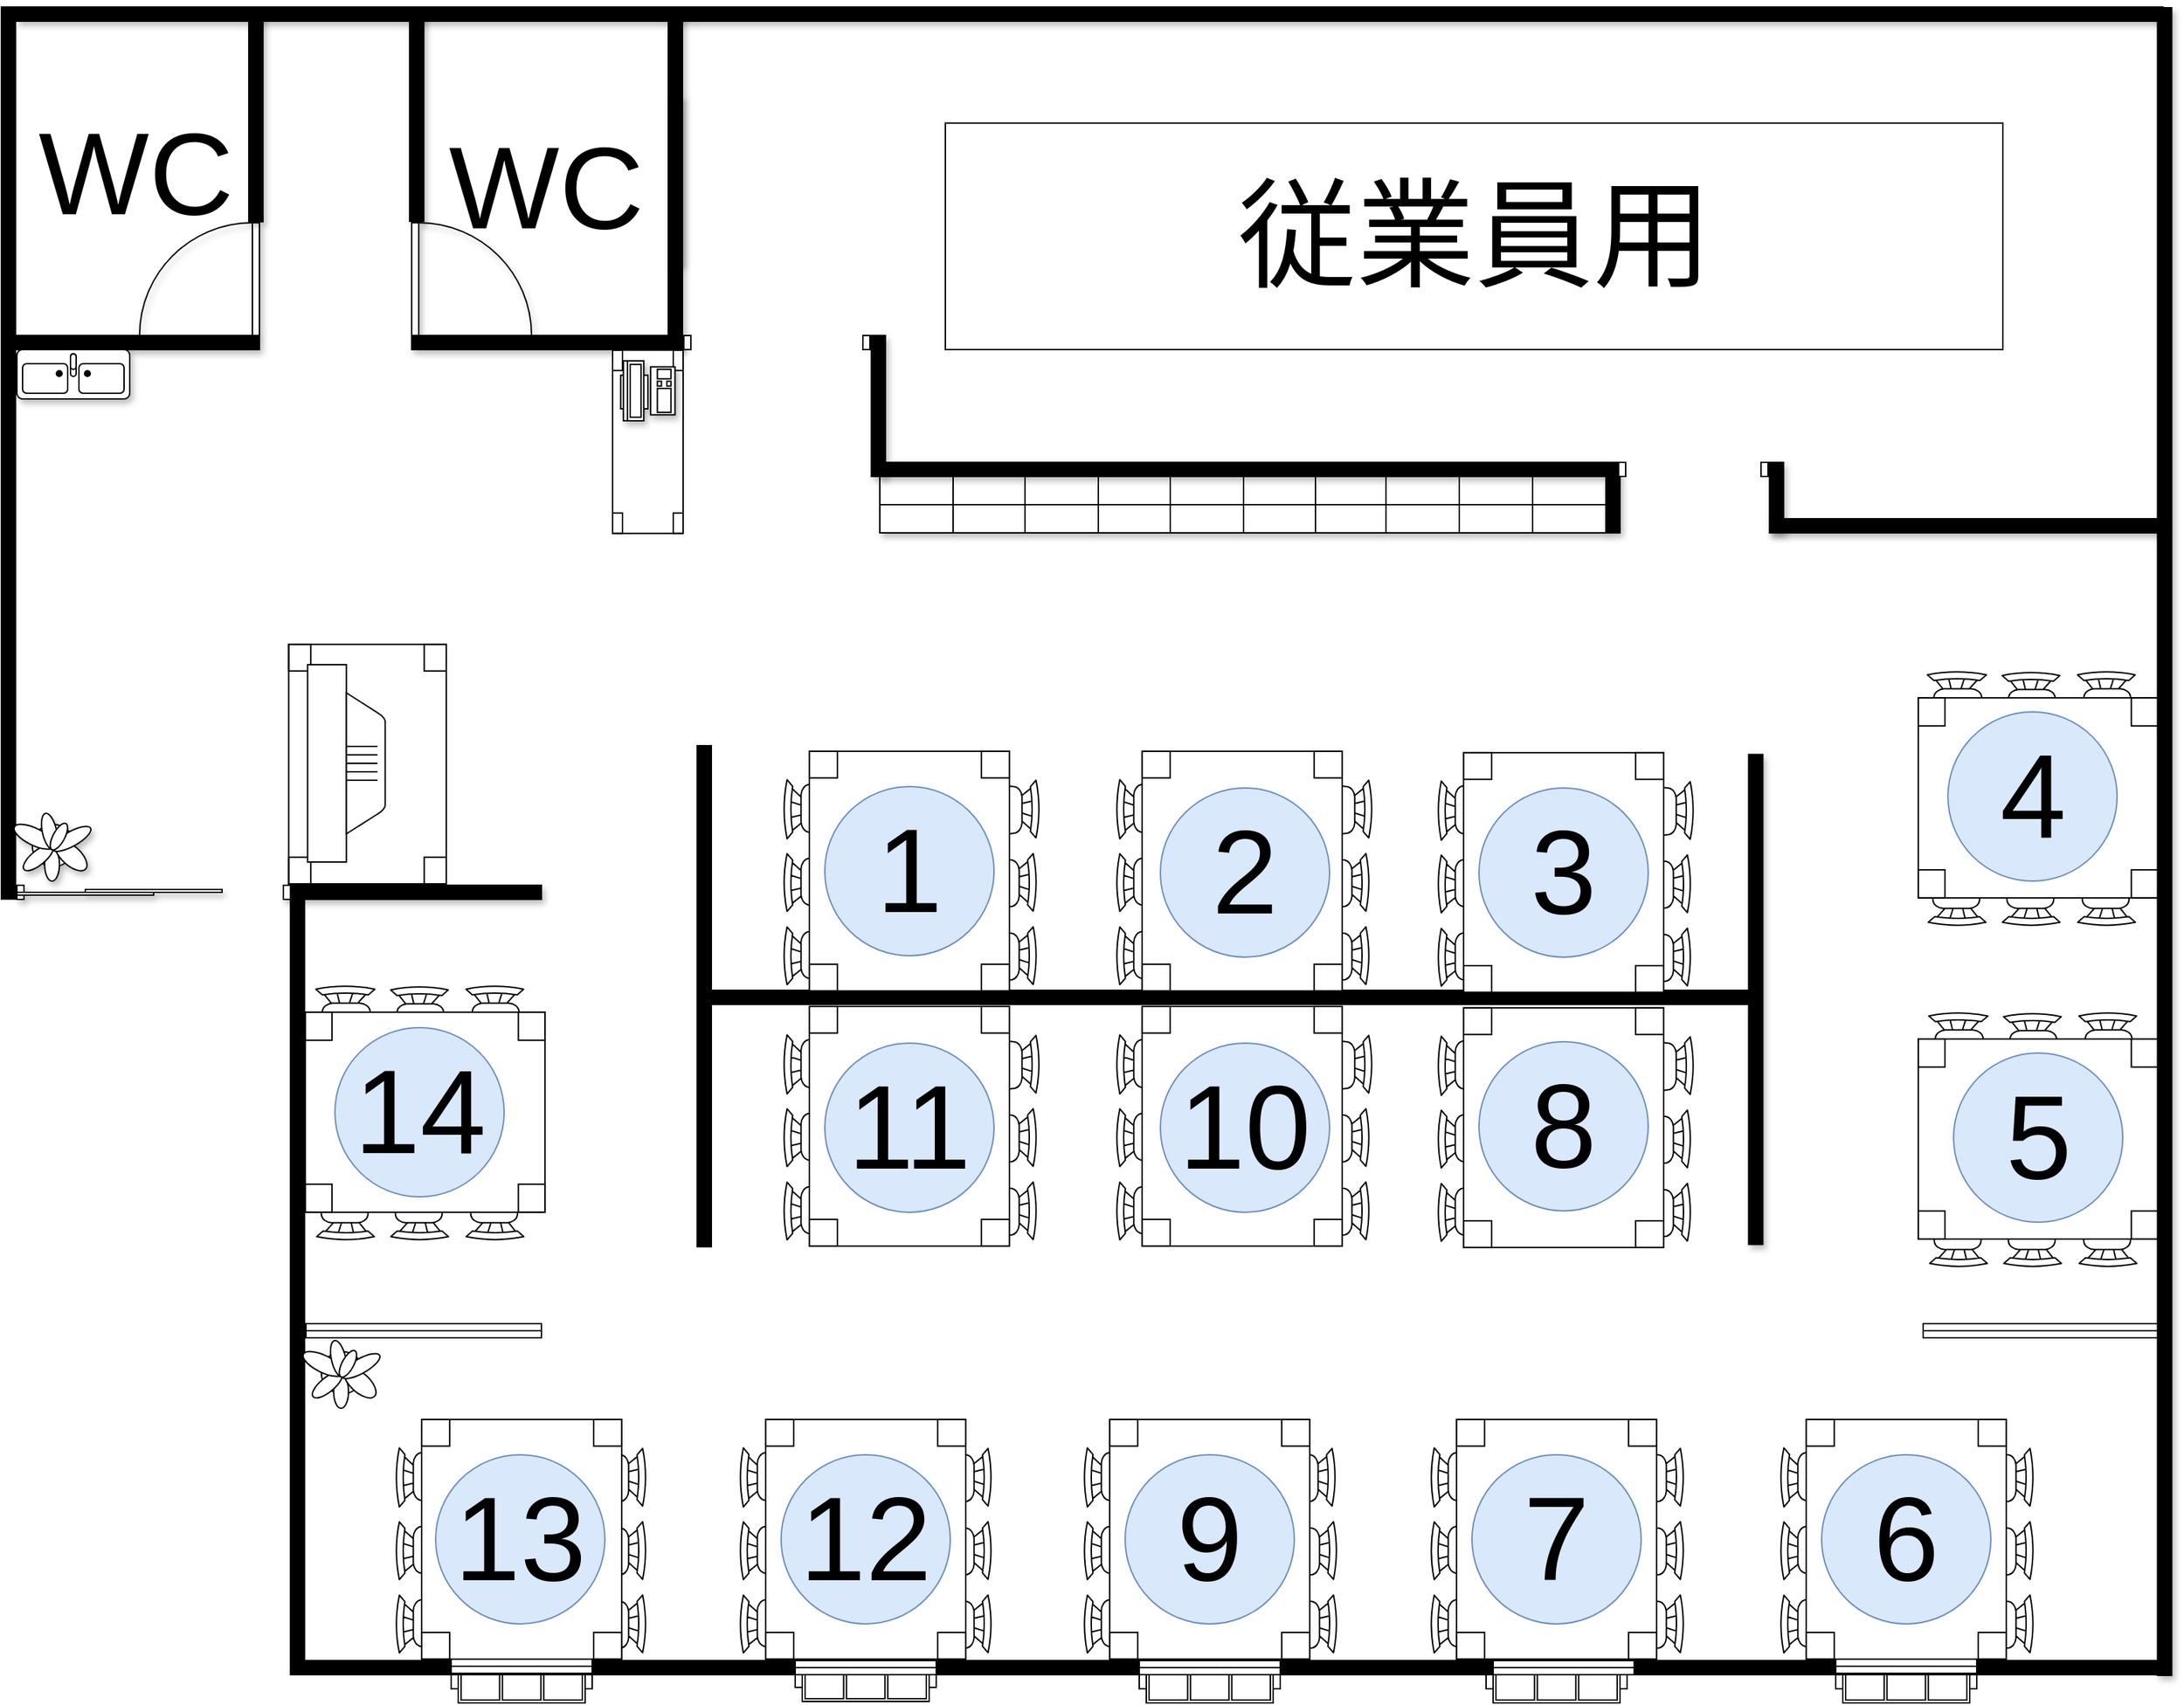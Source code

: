 <mxfile version="20.6.2" type="device"><diagram id="E27ZnKcMWwEtd22_yJ0x" name="ページ1"><mxGraphModel dx="2254" dy="2932" grid="1" gridSize="10" guides="1" tooltips="1" connect="1" arrows="1" fold="1" page="1" pageScale="1" pageWidth="827" pageHeight="1169" math="0" shadow="0"><root><mxCell id="0"/><mxCell id="1" parent="0"/><mxCell id="DGoTuWh4tCM2pPzIhKPc-13" value="" style="verticalLabelPosition=bottom;html=1;verticalAlign=top;align=center;shape=mxgraph.floorplan.wall;fillColor=strokeColor;" vertex="1" parent="1"><mxGeometry x="280" y="630" width="1320" height="10" as="geometry"/></mxCell><mxCell id="DGoTuWh4tCM2pPzIhKPc-10" value="" style="verticalLabelPosition=bottom;html=1;verticalAlign=top;align=center;shape=mxgraph.floorplan.wall;fillColor=strokeColor;direction=south;" vertex="1" parent="1"><mxGeometry x="274" y="90" width="6" height="550" as="geometry"/></mxCell><mxCell id="DGoTuWh4tCM2pPzIhKPc-26" value="" style="verticalLabelPosition=bottom;html=1;verticalAlign=top;align=center;shape=mxgraph.floorplan.chair;rotation=-90;" vertex="1" parent="1"><mxGeometry x="352" y="578" width="41" height="52" as="geometry"/></mxCell><mxCell id="DGoTuWh4tCM2pPzIhKPc-27" value="" style="verticalLabelPosition=bottom;html=1;verticalAlign=top;align=center;shape=mxgraph.floorplan.chair;rotation=-90;" vertex="1" parent="1"><mxGeometry x="352" y="526" width="41" height="52" as="geometry"/></mxCell><mxCell id="DGoTuWh4tCM2pPzIhKPc-28" value="" style="verticalLabelPosition=bottom;html=1;verticalAlign=top;align=center;shape=mxgraph.floorplan.chair;rotation=-90;" vertex="1" parent="1"><mxGeometry x="351.5" y="474" width="42" height="52" as="geometry"/></mxCell><mxCell id="DGoTuWh4tCM2pPzIhKPc-31" value="" style="verticalLabelPosition=bottom;html=1;verticalAlign=top;align=center;shape=mxgraph.floorplan.chair;rotation=90;" vertex="1" parent="1"><mxGeometry x="478" y="474" width="41" height="52" as="geometry"/></mxCell><mxCell id="DGoTuWh4tCM2pPzIhKPc-32" value="" style="verticalLabelPosition=bottom;html=1;verticalAlign=top;align=center;shape=mxgraph.floorplan.chair;rotation=90;" vertex="1" parent="1"><mxGeometry x="478" y="526" width="41" height="52" as="geometry"/></mxCell><mxCell id="DGoTuWh4tCM2pPzIhKPc-33" value="" style="verticalLabelPosition=bottom;html=1;verticalAlign=top;align=center;shape=mxgraph.floorplan.chair;rotation=90;" vertex="1" parent="1"><mxGeometry x="478" y="578" width="41" height="52" as="geometry"/></mxCell><mxCell id="DGoTuWh4tCM2pPzIhKPc-16" value="" style="verticalLabelPosition=bottom;html=1;verticalAlign=top;align=center;shape=mxgraph.floorplan.table;rotation=90;" vertex="1" parent="1"><mxGeometry x="351" y="473" width="170" height="141.88" as="geometry"/></mxCell><mxCell id="DGoTuWh4tCM2pPzIhKPc-34" value="" style="verticalLabelPosition=bottom;html=1;verticalAlign=top;align=center;shape=mxgraph.floorplan.chair;rotation=-90;" vertex="1" parent="1"><mxGeometry x="596" y="578" width="41" height="52" as="geometry"/></mxCell><mxCell id="DGoTuWh4tCM2pPzIhKPc-35" value="" style="verticalLabelPosition=bottom;html=1;verticalAlign=top;align=center;shape=mxgraph.floorplan.chair;rotation=-90;" vertex="1" parent="1"><mxGeometry x="596" y="526" width="41" height="52" as="geometry"/></mxCell><mxCell id="DGoTuWh4tCM2pPzIhKPc-36" value="" style="verticalLabelPosition=bottom;html=1;verticalAlign=top;align=center;shape=mxgraph.floorplan.chair;rotation=-90;" vertex="1" parent="1"><mxGeometry x="595.5" y="474" width="42" height="52" as="geometry"/></mxCell><mxCell id="DGoTuWh4tCM2pPzIhKPc-37" value="" style="verticalLabelPosition=bottom;html=1;verticalAlign=top;align=center;shape=mxgraph.floorplan.chair;rotation=90;" vertex="1" parent="1"><mxGeometry x="723" y="474" width="41" height="52" as="geometry"/></mxCell><mxCell id="DGoTuWh4tCM2pPzIhKPc-38" value="" style="verticalLabelPosition=bottom;html=1;verticalAlign=top;align=center;shape=mxgraph.floorplan.chair;rotation=90;" vertex="1" parent="1"><mxGeometry x="723" y="526" width="41" height="52" as="geometry"/></mxCell><mxCell id="DGoTuWh4tCM2pPzIhKPc-39" value="" style="verticalLabelPosition=bottom;html=1;verticalAlign=top;align=center;shape=mxgraph.floorplan.chair;rotation=90;" vertex="1" parent="1"><mxGeometry x="723" y="578" width="41" height="52" as="geometry"/></mxCell><mxCell id="DGoTuWh4tCM2pPzIhKPc-40" value="" style="verticalLabelPosition=bottom;html=1;verticalAlign=top;align=center;shape=mxgraph.floorplan.table;rotation=90;" vertex="1" parent="1"><mxGeometry x="595" y="473" width="170" height="141.88" as="geometry"/></mxCell><mxCell id="DGoTuWh4tCM2pPzIhKPc-41" value="" style="verticalLabelPosition=bottom;html=1;verticalAlign=top;align=center;shape=mxgraph.floorplan.chair;rotation=-90;" vertex="1" parent="1"><mxGeometry x="840" y="578" width="41" height="52" as="geometry"/></mxCell><mxCell id="DGoTuWh4tCM2pPzIhKPc-42" value="" style="verticalLabelPosition=bottom;html=1;verticalAlign=top;align=center;shape=mxgraph.floorplan.chair;rotation=-90;" vertex="1" parent="1"><mxGeometry x="840" y="526" width="41" height="52" as="geometry"/></mxCell><mxCell id="DGoTuWh4tCM2pPzIhKPc-43" value="" style="verticalLabelPosition=bottom;html=1;verticalAlign=top;align=center;shape=mxgraph.floorplan.chair;rotation=-90;" vertex="1" parent="1"><mxGeometry x="839.5" y="474" width="42" height="52" as="geometry"/></mxCell><mxCell id="DGoTuWh4tCM2pPzIhKPc-44" value="" style="verticalLabelPosition=bottom;html=1;verticalAlign=top;align=center;shape=mxgraph.floorplan.chair;rotation=90;" vertex="1" parent="1"><mxGeometry x="967" y="474" width="41" height="52" as="geometry"/></mxCell><mxCell id="DGoTuWh4tCM2pPzIhKPc-45" value="" style="verticalLabelPosition=bottom;html=1;verticalAlign=top;align=center;shape=mxgraph.floorplan.chair;rotation=90;" vertex="1" parent="1"><mxGeometry x="968" y="526" width="41" height="52" as="geometry"/></mxCell><mxCell id="DGoTuWh4tCM2pPzIhKPc-46" value="" style="verticalLabelPosition=bottom;html=1;verticalAlign=top;align=center;shape=mxgraph.floorplan.chair;rotation=90;" vertex="1" parent="1"><mxGeometry x="968" y="578" width="41" height="52" as="geometry"/></mxCell><mxCell id="DGoTuWh4tCM2pPzIhKPc-47" value="" style="verticalLabelPosition=bottom;html=1;verticalAlign=top;align=center;shape=mxgraph.floorplan.table;rotation=90;" vertex="1" parent="1"><mxGeometry x="839" y="473" width="170" height="141.88" as="geometry"/></mxCell><mxCell id="DGoTuWh4tCM2pPzIhKPc-48" value="" style="verticalLabelPosition=bottom;html=1;verticalAlign=top;align=center;shape=mxgraph.floorplan.chair;rotation=-90;" vertex="1" parent="1"><mxGeometry x="1086" y="578" width="41" height="52" as="geometry"/></mxCell><mxCell id="DGoTuWh4tCM2pPzIhKPc-49" value="" style="verticalLabelPosition=bottom;html=1;verticalAlign=top;align=center;shape=mxgraph.floorplan.chair;rotation=-90;" vertex="1" parent="1"><mxGeometry x="1086" y="526" width="41" height="52" as="geometry"/></mxCell><mxCell id="DGoTuWh4tCM2pPzIhKPc-50" value="" style="verticalLabelPosition=bottom;html=1;verticalAlign=top;align=center;shape=mxgraph.floorplan.chair;rotation=-90;" vertex="1" parent="1"><mxGeometry x="1085.5" y="474" width="42" height="52" as="geometry"/></mxCell><mxCell id="DGoTuWh4tCM2pPzIhKPc-51" value="" style="verticalLabelPosition=bottom;html=1;verticalAlign=top;align=center;shape=mxgraph.floorplan.chair;rotation=90;" vertex="1" parent="1"><mxGeometry x="1214" y="474" width="41" height="52" as="geometry"/></mxCell><mxCell id="DGoTuWh4tCM2pPzIhKPc-52" value="" style="verticalLabelPosition=bottom;html=1;verticalAlign=top;align=center;shape=mxgraph.floorplan.chair;rotation=90;" vertex="1" parent="1"><mxGeometry x="1214" y="526" width="41" height="52" as="geometry"/></mxCell><mxCell id="DGoTuWh4tCM2pPzIhKPc-53" value="" style="verticalLabelPosition=bottom;html=1;verticalAlign=top;align=center;shape=mxgraph.floorplan.chair;rotation=90;" vertex="1" parent="1"><mxGeometry x="1214" y="578" width="41" height="52" as="geometry"/></mxCell><mxCell id="DGoTuWh4tCM2pPzIhKPc-54" value="" style="verticalLabelPosition=bottom;html=1;verticalAlign=top;align=center;shape=mxgraph.floorplan.table;rotation=90;" vertex="1" parent="1"><mxGeometry x="1085" y="473" width="170" height="141.88" as="geometry"/></mxCell><mxCell id="DGoTuWh4tCM2pPzIhKPc-56" value="" style="verticalLabelPosition=bottom;html=1;verticalAlign=top;align=center;shape=mxgraph.floorplan.wall;fillColor=strokeColor;" vertex="1" parent="1"><mxGeometry x="569" y="154.5" width="741" height="10" as="geometry"/></mxCell><mxCell id="DGoTuWh4tCM2pPzIhKPc-57" value="" style="verticalLabelPosition=bottom;html=1;verticalAlign=top;align=center;shape=mxgraph.floorplan.chair;rotation=-90;direction=south;" vertex="1" parent="1"><mxGeometry x="391" y="156.5" width="52" height="41" as="geometry"/></mxCell><mxCell id="DGoTuWh4tCM2pPzIhKPc-58" value="" style="verticalLabelPosition=bottom;html=1;verticalAlign=top;align=center;shape=mxgraph.floorplan.chair;rotation=-90;direction=south;" vertex="1" parent="1"><mxGeometry x="337.56" y="157" width="52" height="41" as="geometry"/></mxCell><mxCell id="DGoTuWh4tCM2pPzIhKPc-59" value="" style="verticalLabelPosition=bottom;html=1;verticalAlign=top;align=center;shape=mxgraph.floorplan.chair;rotation=-90;direction=south;" vertex="1" parent="1"><mxGeometry x="285" y="156" width="52" height="42" as="geometry"/></mxCell><mxCell id="DGoTuWh4tCM2pPzIhKPc-60" value="" style="verticalLabelPosition=bottom;html=1;verticalAlign=top;align=center;shape=mxgraph.floorplan.chair;rotation=90;direction=south;" vertex="1" parent="1"><mxGeometry x="285" y="285.5" width="52" height="41" as="geometry"/></mxCell><mxCell id="DGoTuWh4tCM2pPzIhKPc-61" value="" style="verticalLabelPosition=bottom;html=1;verticalAlign=top;align=center;shape=mxgraph.floorplan.chair;rotation=90;direction=south;" vertex="1" parent="1"><mxGeometry x="391" y="285.5" width="52" height="41" as="geometry"/></mxCell><mxCell id="DGoTuWh4tCM2pPzIhKPc-62" value="" style="verticalLabelPosition=bottom;html=1;verticalAlign=top;align=center;shape=mxgraph.floorplan.chair;rotation=90;direction=south;" vertex="1" parent="1"><mxGeometry x="337.56" y="285.5" width="52" height="41" as="geometry"/></mxCell><mxCell id="DGoTuWh4tCM2pPzIhKPc-63" value="" style="verticalLabelPosition=bottom;html=1;verticalAlign=top;align=center;shape=mxgraph.floorplan.table;rotation=90;direction=south;" vertex="1" parent="1"><mxGeometry x="296.62" y="156" width="141.88" height="170" as="geometry"/></mxCell><mxCell id="DGoTuWh4tCM2pPzIhKPc-67" value="" style="verticalLabelPosition=bottom;html=1;verticalAlign=top;align=center;shape=mxgraph.floorplan.window;" vertex="1" parent="1"><mxGeometry x="283" y="391" width="167" height="10" as="geometry"/></mxCell><mxCell id="DGoTuWh4tCM2pPzIhKPc-75" value="" style="verticalLabelPosition=bottom;html=1;verticalAlign=top;align=center;shape=mxgraph.floorplan.chair;rotation=-90;" vertex="1" parent="1"><mxGeometry x="627" y="285" width="41" height="52" as="geometry"/></mxCell><mxCell id="DGoTuWh4tCM2pPzIhKPc-76" value="" style="verticalLabelPosition=bottom;html=1;verticalAlign=top;align=center;shape=mxgraph.floorplan.chair;rotation=-90;" vertex="1" parent="1"><mxGeometry x="627" y="233" width="41" height="52" as="geometry"/></mxCell><mxCell id="DGoTuWh4tCM2pPzIhKPc-77" value="" style="verticalLabelPosition=bottom;html=1;verticalAlign=top;align=center;shape=mxgraph.floorplan.chair;rotation=-90;" vertex="1" parent="1"><mxGeometry x="626.5" y="181" width="42" height="52" as="geometry"/></mxCell><mxCell id="DGoTuWh4tCM2pPzIhKPc-78" value="" style="verticalLabelPosition=bottom;html=1;verticalAlign=top;align=center;shape=mxgraph.floorplan.chair;rotation=90;" vertex="1" parent="1"><mxGeometry x="757" y="181" width="41" height="52" as="geometry"/></mxCell><mxCell id="DGoTuWh4tCM2pPzIhKPc-79" value="" style="verticalLabelPosition=bottom;html=1;verticalAlign=top;align=center;shape=mxgraph.floorplan.chair;rotation=90;" vertex="1" parent="1"><mxGeometry x="755" y="233" width="41" height="52" as="geometry"/></mxCell><mxCell id="DGoTuWh4tCM2pPzIhKPc-80" value="" style="verticalLabelPosition=bottom;html=1;verticalAlign=top;align=center;shape=mxgraph.floorplan.chair;rotation=90;" vertex="1" parent="1"><mxGeometry x="755" y="285" width="41" height="52" as="geometry"/></mxCell><mxCell id="DGoTuWh4tCM2pPzIhKPc-81" value="" style="verticalLabelPosition=bottom;html=1;verticalAlign=top;align=center;shape=mxgraph.floorplan.table;rotation=90;" vertex="1" parent="1"><mxGeometry x="626" y="180" width="170" height="141.88" as="geometry"/></mxCell><mxCell id="DGoTuWh4tCM2pPzIhKPc-82" value="" style="verticalLabelPosition=bottom;html=1;verticalAlign=top;align=center;shape=mxgraph.floorplan.chair;rotation=-90;" vertex="1" parent="1"><mxGeometry x="863" y="285" width="41" height="52" as="geometry"/></mxCell><mxCell id="DGoTuWh4tCM2pPzIhKPc-83" value="" style="verticalLabelPosition=bottom;html=1;verticalAlign=top;align=center;shape=mxgraph.floorplan.chair;rotation=-90;" vertex="1" parent="1"><mxGeometry x="863" y="233" width="41" height="52" as="geometry"/></mxCell><mxCell id="DGoTuWh4tCM2pPzIhKPc-84" value="" style="verticalLabelPosition=bottom;html=1;verticalAlign=top;align=center;shape=mxgraph.floorplan.chair;rotation=-90;" vertex="1" parent="1"><mxGeometry x="862.5" y="181" width="42" height="52" as="geometry"/></mxCell><mxCell id="DGoTuWh4tCM2pPzIhKPc-85" value="" style="verticalLabelPosition=bottom;html=1;verticalAlign=top;align=center;shape=mxgraph.floorplan.chair;rotation=90;" vertex="1" parent="1"><mxGeometry x="993" y="181" width="41" height="52" as="geometry"/></mxCell><mxCell id="DGoTuWh4tCM2pPzIhKPc-86" value="" style="verticalLabelPosition=bottom;html=1;verticalAlign=top;align=center;shape=mxgraph.floorplan.chair;rotation=90;" vertex="1" parent="1"><mxGeometry x="991" y="233" width="41" height="52" as="geometry"/></mxCell><mxCell id="DGoTuWh4tCM2pPzIhKPc-87" value="" style="verticalLabelPosition=bottom;html=1;verticalAlign=top;align=center;shape=mxgraph.floorplan.chair;rotation=90;" vertex="1" parent="1"><mxGeometry x="991" y="285" width="41" height="52" as="geometry"/></mxCell><mxCell id="DGoTuWh4tCM2pPzIhKPc-88" value="" style="verticalLabelPosition=bottom;html=1;verticalAlign=top;align=center;shape=mxgraph.floorplan.table;rotation=90;" vertex="1" parent="1"><mxGeometry x="862" y="180" width="170" height="141.88" as="geometry"/></mxCell><mxCell id="DGoTuWh4tCM2pPzIhKPc-89" value="" style="verticalLabelPosition=bottom;html=1;verticalAlign=top;align=center;shape=mxgraph.floorplan.wall;fillColor=strokeColor;rotation=90;" vertex="1" parent="1"><mxGeometry x="387.81" y="153.69" width="355.37" height="10" as="geometry"/></mxCell><mxCell id="DGoTuWh4tCM2pPzIhKPc-90" value="" style="verticalLabelPosition=bottom;html=1;verticalAlign=top;align=center;shape=mxgraph.floorplan.windowGarden;dx=0.25;rotation=-180;" vertex="1" parent="1"><mxGeometry x="386" y="640" width="100" height="20" as="geometry"/></mxCell><mxCell id="DGoTuWh4tCM2pPzIhKPc-91" value="" style="verticalLabelPosition=bottom;html=1;verticalAlign=top;align=center;shape=mxgraph.floorplan.windowGarden;dx=0.25;rotation=-180;" vertex="1" parent="1"><mxGeometry x="630" y="639" width="100" height="20" as="geometry"/></mxCell><mxCell id="DGoTuWh4tCM2pPzIhKPc-92" value="" style="verticalLabelPosition=bottom;html=1;verticalAlign=top;align=center;shape=mxgraph.floorplan.windowGarden;dx=0.25;rotation=-180;" vertex="1" parent="1"><mxGeometry x="874" y="640" width="100" height="20" as="geometry"/></mxCell><mxCell id="DGoTuWh4tCM2pPzIhKPc-93" value="" style="verticalLabelPosition=bottom;html=1;verticalAlign=top;align=center;shape=mxgraph.floorplan.windowGarden;dx=0.25;rotation=-180;" vertex="1" parent="1"><mxGeometry x="1120" y="640" width="100" height="20" as="geometry"/></mxCell><mxCell id="DGoTuWh4tCM2pPzIhKPc-94" value="" style="verticalLabelPosition=bottom;html=1;verticalAlign=top;align=center;shape=mxgraph.floorplan.window;" vertex="1" parent="1"><mxGeometry x="386" y="629" width="100" height="10" as="geometry"/></mxCell><mxCell id="DGoTuWh4tCM2pPzIhKPc-95" value="" style="verticalLabelPosition=bottom;html=1;verticalAlign=top;align=center;shape=mxgraph.floorplan.window;" vertex="1" parent="1"><mxGeometry x="630" y="630" width="100" height="10" as="geometry"/></mxCell><mxCell id="DGoTuWh4tCM2pPzIhKPc-96" value="" style="verticalLabelPosition=bottom;html=1;verticalAlign=top;align=center;shape=mxgraph.floorplan.plant;" vertex="1" parent="1"><mxGeometry x="283" y="400" width="47" height="51" as="geometry"/></mxCell><mxCell id="DGoTuWh4tCM2pPzIhKPc-97" value="" style="verticalLabelPosition=bottom;html=1;verticalAlign=top;align=center;shape=mxgraph.floorplan.wall;fillColor=strokeColor;rotation=90;" vertex="1" parent="1"><mxGeometry x="-244.37" y="-231.62" width="632.75" height="10" as="geometry"/></mxCell><mxCell id="DGoTuWh4tCM2pPzIhKPc-8" value="" style="verticalLabelPosition=bottom;html=1;verticalAlign=top;align=center;shape=mxgraph.floorplan.doorSlidingGlass;dx=0.25;shadow=1;" vertex="1" parent="1"><mxGeometry x="78" y="80" width="194" height="10" as="geometry"/></mxCell><mxCell id="DGoTuWh4tCM2pPzIhKPc-98" value="" style="verticalLabelPosition=bottom;html=1;verticalAlign=top;align=center;shape=mxgraph.floorplan.plant;shadow=1;" vertex="1" parent="1"><mxGeometry x="78" y="26" width="47" height="51" as="geometry"/></mxCell><mxCell id="DGoTuWh4tCM2pPzIhKPc-102" value="" style="verticalLabelPosition=bottom;html=1;verticalAlign=top;align=center;shape=mxgraph.floorplan.wall;fillColor=strokeColor;shadow=1;" vertex="1" parent="1"><mxGeometry x="78" y="-310" width="172" height="10" as="geometry"/></mxCell><mxCell id="DGoTuWh4tCM2pPzIhKPc-107" value="" style="verticalLabelPosition=bottom;html=1;verticalAlign=top;align=center;shape=mxgraph.floorplan.wall;fillColor=strokeColor;shadow=1;" vertex="1" parent="1"><mxGeometry x="78" y="-543" width="1522" height="10" as="geometry"/></mxCell><mxCell id="DGoTuWh4tCM2pPzIhKPc-109" value="" style="verticalLabelPosition=bottom;html=1;verticalAlign=top;align=center;shape=mxgraph.floorplan.doorLeft;aspect=fixed;shadow=1;flipV=1;flipH=0;direction=south;" vertex="1" parent="1"><mxGeometry x="165" y="-390" width="85" height="80" as="geometry"/></mxCell><mxCell id="DGoTuWh4tCM2pPzIhKPc-110" value="" style="verticalLabelPosition=bottom;html=1;verticalAlign=top;align=center;shape=mxgraph.floorplan.sink_double2;shadow=1;rotation=0;" vertex="1" parent="1"><mxGeometry x="78" y="-300" width="80" height="35" as="geometry"/></mxCell><mxCell id="DGoTuWh4tCM2pPzIhKPc-111" value="" style="verticalLabelPosition=bottom;html=1;verticalAlign=top;align=center;shape=mxgraph.floorplan.wall;fillColor=strokeColor;shadow=1;rotation=90;" vertex="1" parent="1"><mxGeometry x="172.5" y="-470.69" width="150" height="10" as="geometry"/></mxCell><mxCell id="DGoTuWh4tCM2pPzIhKPc-115" value="" style="verticalLabelPosition=bottom;html=1;verticalAlign=top;align=center;shape=mxgraph.floorplan.wall;fillColor=strokeColor;direction=south;shadow=1;flipV=1;flipH=1;" vertex="1" parent="1"><mxGeometry x="346.56" y="-541.38" width="30" height="150.38" as="geometry"/></mxCell><mxCell id="DGoTuWh4tCM2pPzIhKPc-117" value="" style="verticalLabelPosition=bottom;html=1;verticalAlign=top;align=center;shape=mxgraph.floorplan.doorLeft;aspect=fixed;shadow=1;flipV=1;flipH=1;direction=south;" vertex="1" parent="1"><mxGeometry x="358" y="-390" width="85" height="80" as="geometry"/></mxCell><mxCell id="DGoTuWh4tCM2pPzIhKPc-120" value="" style="verticalLabelPosition=bottom;html=1;verticalAlign=top;align=center;shape=mxgraph.floorplan.wall;fillColor=strokeColor;shadow=1;" vertex="1" parent="1"><mxGeometry x="272" y="80" width="178" height="10" as="geometry"/></mxCell><mxCell id="DGoTuWh4tCM2pPzIhKPc-121" value="" style="verticalLabelPosition=bottom;html=1;verticalAlign=top;align=center;shape=mxgraph.floorplan.wall;fillColor=strokeColor;shadow=1;direction=south;" vertex="1" parent="1"><mxGeometry x="470" y="-480" width="150" height="180" as="geometry"/></mxCell><mxCell id="DGoTuWh4tCM2pPzIhKPc-122" value="" style="verticalLabelPosition=bottom;html=1;verticalAlign=top;align=center;shape=mxgraph.floorplan.chair;rotation=-90;" vertex="1" parent="1"><mxGeometry x="627" y="104" width="41" height="52" as="geometry"/></mxCell><mxCell id="DGoTuWh4tCM2pPzIhKPc-123" value="" style="verticalLabelPosition=bottom;html=1;verticalAlign=top;align=center;shape=mxgraph.floorplan.chair;rotation=-90;" vertex="1" parent="1"><mxGeometry x="627" y="52" width="41" height="52" as="geometry"/></mxCell><mxCell id="DGoTuWh4tCM2pPzIhKPc-124" value="" style="verticalLabelPosition=bottom;html=1;verticalAlign=top;align=center;shape=mxgraph.floorplan.chair;rotation=-90;" vertex="1" parent="1"><mxGeometry x="626.5" width="42" height="52" as="geometry"/></mxCell><mxCell id="DGoTuWh4tCM2pPzIhKPc-125" value="" style="verticalLabelPosition=bottom;html=1;verticalAlign=top;align=center;shape=mxgraph.floorplan.chair;rotation=90;" vertex="1" parent="1"><mxGeometry x="757" width="41" height="52" as="geometry"/></mxCell><mxCell id="DGoTuWh4tCM2pPzIhKPc-126" value="" style="verticalLabelPosition=bottom;html=1;verticalAlign=top;align=center;shape=mxgraph.floorplan.chair;rotation=90;" vertex="1" parent="1"><mxGeometry x="755" y="52" width="41" height="52" as="geometry"/></mxCell><mxCell id="DGoTuWh4tCM2pPzIhKPc-127" value="" style="verticalLabelPosition=bottom;html=1;verticalAlign=top;align=center;shape=mxgraph.floorplan.chair;rotation=90;" vertex="1" parent="1"><mxGeometry x="755" y="104" width="41" height="52" as="geometry"/></mxCell><mxCell id="DGoTuWh4tCM2pPzIhKPc-128" value="" style="verticalLabelPosition=bottom;html=1;verticalAlign=top;align=center;shape=mxgraph.floorplan.table;rotation=90;" vertex="1" parent="1"><mxGeometry x="626" y="-1" width="170" height="141.88" as="geometry"/></mxCell><mxCell id="DGoTuWh4tCM2pPzIhKPc-129" value="" style="verticalLabelPosition=bottom;html=1;verticalAlign=top;align=center;shape=mxgraph.floorplan.chair;rotation=-90;" vertex="1" parent="1"><mxGeometry x="863" y="104" width="41" height="52" as="geometry"/></mxCell><mxCell id="DGoTuWh4tCM2pPzIhKPc-130" value="" style="verticalLabelPosition=bottom;html=1;verticalAlign=top;align=center;shape=mxgraph.floorplan.chair;rotation=-90;" vertex="1" parent="1"><mxGeometry x="863" y="52" width="41" height="52" as="geometry"/></mxCell><mxCell id="DGoTuWh4tCM2pPzIhKPc-131" value="" style="verticalLabelPosition=bottom;html=1;verticalAlign=top;align=center;shape=mxgraph.floorplan.chair;rotation=-90;" vertex="1" parent="1"><mxGeometry x="862.5" width="42" height="52" as="geometry"/></mxCell><mxCell id="DGoTuWh4tCM2pPzIhKPc-132" value="" style="verticalLabelPosition=bottom;html=1;verticalAlign=top;align=center;shape=mxgraph.floorplan.chair;rotation=90;" vertex="1" parent="1"><mxGeometry x="993" width="41" height="52" as="geometry"/></mxCell><mxCell id="DGoTuWh4tCM2pPzIhKPc-133" value="" style="verticalLabelPosition=bottom;html=1;verticalAlign=top;align=center;shape=mxgraph.floorplan.chair;rotation=90;" vertex="1" parent="1"><mxGeometry x="991" y="52" width="41" height="52" as="geometry"/></mxCell><mxCell id="DGoTuWh4tCM2pPzIhKPc-134" value="" style="verticalLabelPosition=bottom;html=1;verticalAlign=top;align=center;shape=mxgraph.floorplan.chair;rotation=90;" vertex="1" parent="1"><mxGeometry x="991" y="104" width="41" height="52" as="geometry"/></mxCell><mxCell id="DGoTuWh4tCM2pPzIhKPc-135" value="" style="verticalLabelPosition=bottom;html=1;verticalAlign=top;align=center;shape=mxgraph.floorplan.table;rotation=90;" vertex="1" parent="1"><mxGeometry x="862" y="-1" width="170" height="141.88" as="geometry"/></mxCell><mxCell id="DGoTuWh4tCM2pPzIhKPc-136" value="" style="verticalLabelPosition=bottom;html=1;verticalAlign=top;align=center;shape=mxgraph.floorplan.wall;fillColor=strokeColor;shadow=1;rotation=90;" vertex="1" parent="1"><mxGeometry x="1137.5" y="156" width="347.5" height="10" as="geometry"/></mxCell><mxCell id="DGoTuWh4tCM2pPzIhKPc-137" value="" style="shape=table;startSize=0;container=1;collapsible=0;childLayout=tableLayout;shadow=1;" vertex="1" parent="1"><mxGeometry x="690" y="-210" width="515" height="40" as="geometry"/></mxCell><mxCell id="DGoTuWh4tCM2pPzIhKPc-138" value="" style="shape=tableRow;horizontal=0;startSize=0;swimlaneHead=0;swimlaneBody=0;top=0;left=0;bottom=0;right=0;collapsible=0;dropTarget=0;fillColor=none;points=[[0,0.5],[1,0.5]];portConstraint=eastwest;shadow=1;" vertex="1" parent="DGoTuWh4tCM2pPzIhKPc-137"><mxGeometry width="515" height="20" as="geometry"/></mxCell><mxCell id="DGoTuWh4tCM2pPzIhKPc-139" value="" style="shape=partialRectangle;html=1;whiteSpace=wrap;connectable=0;overflow=hidden;fillColor=none;top=0;left=0;bottom=0;right=0;pointerEvents=1;shadow=1;" vertex="1" parent="DGoTuWh4tCM2pPzIhKPc-138"><mxGeometry width="52" height="20" as="geometry"><mxRectangle width="52" height="20" as="alternateBounds"/></mxGeometry></mxCell><mxCell id="DGoTuWh4tCM2pPzIhKPc-140" value="" style="shape=partialRectangle;html=1;whiteSpace=wrap;connectable=0;overflow=hidden;fillColor=none;top=0;left=0;bottom=0;right=0;pointerEvents=1;shadow=1;" vertex="1" parent="DGoTuWh4tCM2pPzIhKPc-138"><mxGeometry x="52" width="51" height="20" as="geometry"><mxRectangle width="51" height="20" as="alternateBounds"/></mxGeometry></mxCell><mxCell id="DGoTuWh4tCM2pPzIhKPc-141" value="" style="shape=partialRectangle;html=1;whiteSpace=wrap;connectable=0;overflow=hidden;fillColor=none;top=0;left=0;bottom=0;right=0;pointerEvents=1;shadow=1;" vertex="1" parent="DGoTuWh4tCM2pPzIhKPc-138"><mxGeometry x="103" width="52" height="20" as="geometry"><mxRectangle width="52" height="20" as="alternateBounds"/></mxGeometry></mxCell><mxCell id="DGoTuWh4tCM2pPzIhKPc-142" value="" style="shape=partialRectangle;html=1;whiteSpace=wrap;connectable=0;overflow=hidden;fillColor=none;top=0;left=0;bottom=0;right=0;pointerEvents=1;shadow=1;" vertex="1" parent="DGoTuWh4tCM2pPzIhKPc-138"><mxGeometry x="155" width="51" height="20" as="geometry"><mxRectangle width="51" height="20" as="alternateBounds"/></mxGeometry></mxCell><mxCell id="DGoTuWh4tCM2pPzIhKPc-143" value="" style="shape=partialRectangle;html=1;whiteSpace=wrap;connectable=0;overflow=hidden;fillColor=none;top=0;left=0;bottom=0;right=0;pointerEvents=1;shadow=1;" vertex="1" parent="DGoTuWh4tCM2pPzIhKPc-138"><mxGeometry x="206" width="52" height="20" as="geometry"><mxRectangle width="52" height="20" as="alternateBounds"/></mxGeometry></mxCell><mxCell id="DGoTuWh4tCM2pPzIhKPc-144" value="" style="shape=partialRectangle;html=1;whiteSpace=wrap;connectable=0;overflow=hidden;fillColor=none;top=0;left=0;bottom=0;right=0;pointerEvents=1;shadow=1;" vertex="1" parent="DGoTuWh4tCM2pPzIhKPc-138"><mxGeometry x="258" width="51" height="20" as="geometry"><mxRectangle width="51" height="20" as="alternateBounds"/></mxGeometry></mxCell><mxCell id="DGoTuWh4tCM2pPzIhKPc-145" value="" style="shape=partialRectangle;html=1;whiteSpace=wrap;connectable=0;overflow=hidden;fillColor=none;top=0;left=0;bottom=0;right=0;pointerEvents=1;shadow=1;" vertex="1" parent="DGoTuWh4tCM2pPzIhKPc-138"><mxGeometry x="309" width="50" height="20" as="geometry"><mxRectangle width="50" height="20" as="alternateBounds"/></mxGeometry></mxCell><mxCell id="DGoTuWh4tCM2pPzIhKPc-146" value="" style="shape=partialRectangle;html=1;whiteSpace=wrap;connectable=0;overflow=hidden;fillColor=none;top=0;left=0;bottom=0;right=0;pointerEvents=1;shadow=1;" vertex="1" parent="DGoTuWh4tCM2pPzIhKPc-138"><mxGeometry x="359" width="52" height="20" as="geometry"><mxRectangle width="52" height="20" as="alternateBounds"/></mxGeometry></mxCell><mxCell id="DGoTuWh4tCM2pPzIhKPc-147" value="" style="shape=partialRectangle;html=1;whiteSpace=wrap;connectable=0;overflow=hidden;fillColor=none;top=0;left=0;bottom=0;right=0;pointerEvents=1;shadow=1;" vertex="1" parent="DGoTuWh4tCM2pPzIhKPc-138"><mxGeometry x="411" width="52" height="20" as="geometry"><mxRectangle width="52" height="20" as="alternateBounds"/></mxGeometry></mxCell><mxCell id="DGoTuWh4tCM2pPzIhKPc-148" value="" style="shape=partialRectangle;html=1;whiteSpace=wrap;connectable=0;overflow=hidden;fillColor=none;top=0;left=0;bottom=0;right=0;pointerEvents=1;shadow=1;" vertex="1" parent="DGoTuWh4tCM2pPzIhKPc-138"><mxGeometry x="463" width="52" height="20" as="geometry"><mxRectangle width="52" height="20" as="alternateBounds"/></mxGeometry></mxCell><mxCell id="DGoTuWh4tCM2pPzIhKPc-149" value="" style="shape=tableRow;horizontal=0;startSize=0;swimlaneHead=0;swimlaneBody=0;top=0;left=0;bottom=0;right=0;collapsible=0;dropTarget=0;fillColor=none;points=[[0,0.5],[1,0.5]];portConstraint=eastwest;shadow=1;" vertex="1" parent="DGoTuWh4tCM2pPzIhKPc-137"><mxGeometry y="20" width="515" height="20" as="geometry"/></mxCell><mxCell id="DGoTuWh4tCM2pPzIhKPc-150" value="" style="shape=partialRectangle;html=1;whiteSpace=wrap;connectable=0;overflow=hidden;fillColor=none;top=0;left=0;bottom=0;right=0;pointerEvents=1;shadow=1;" vertex="1" parent="DGoTuWh4tCM2pPzIhKPc-149"><mxGeometry width="52" height="20" as="geometry"><mxRectangle width="52" height="20" as="alternateBounds"/></mxGeometry></mxCell><mxCell id="DGoTuWh4tCM2pPzIhKPc-151" value="" style="shape=partialRectangle;html=1;whiteSpace=wrap;connectable=0;overflow=hidden;fillColor=none;top=0;left=0;bottom=0;right=0;pointerEvents=1;shadow=1;" vertex="1" parent="DGoTuWh4tCM2pPzIhKPc-149"><mxGeometry x="52" width="51" height="20" as="geometry"><mxRectangle width="51" height="20" as="alternateBounds"/></mxGeometry></mxCell><mxCell id="DGoTuWh4tCM2pPzIhKPc-152" value="" style="shape=partialRectangle;html=1;whiteSpace=wrap;connectable=0;overflow=hidden;fillColor=none;top=0;left=0;bottom=0;right=0;pointerEvents=1;shadow=1;" vertex="1" parent="DGoTuWh4tCM2pPzIhKPc-149"><mxGeometry x="103" width="52" height="20" as="geometry"><mxRectangle width="52" height="20" as="alternateBounds"/></mxGeometry></mxCell><mxCell id="DGoTuWh4tCM2pPzIhKPc-153" value="" style="shape=partialRectangle;html=1;whiteSpace=wrap;connectable=0;overflow=hidden;fillColor=none;top=0;left=0;bottom=0;right=0;pointerEvents=1;shadow=1;" vertex="1" parent="DGoTuWh4tCM2pPzIhKPc-149"><mxGeometry x="155" width="51" height="20" as="geometry"><mxRectangle width="51" height="20" as="alternateBounds"/></mxGeometry></mxCell><mxCell id="DGoTuWh4tCM2pPzIhKPc-154" value="" style="shape=partialRectangle;html=1;whiteSpace=wrap;connectable=0;overflow=hidden;fillColor=none;top=0;left=0;bottom=0;right=0;pointerEvents=1;shadow=1;" vertex="1" parent="DGoTuWh4tCM2pPzIhKPc-149"><mxGeometry x="206" width="52" height="20" as="geometry"><mxRectangle width="52" height="20" as="alternateBounds"/></mxGeometry></mxCell><mxCell id="DGoTuWh4tCM2pPzIhKPc-155" value="" style="shape=partialRectangle;html=1;whiteSpace=wrap;connectable=0;overflow=hidden;fillColor=none;top=0;left=0;bottom=0;right=0;pointerEvents=1;shadow=1;" vertex="1" parent="DGoTuWh4tCM2pPzIhKPc-149"><mxGeometry x="258" width="51" height="20" as="geometry"><mxRectangle width="51" height="20" as="alternateBounds"/></mxGeometry></mxCell><mxCell id="DGoTuWh4tCM2pPzIhKPc-156" value="" style="shape=partialRectangle;html=1;whiteSpace=wrap;connectable=0;overflow=hidden;fillColor=none;top=0;left=0;bottom=0;right=0;pointerEvents=1;shadow=1;" vertex="1" parent="DGoTuWh4tCM2pPzIhKPc-149"><mxGeometry x="309" width="50" height="20" as="geometry"><mxRectangle width="50" height="20" as="alternateBounds"/></mxGeometry></mxCell><mxCell id="DGoTuWh4tCM2pPzIhKPc-157" value="" style="shape=partialRectangle;html=1;whiteSpace=wrap;connectable=0;overflow=hidden;fillColor=none;top=0;left=0;bottom=0;right=0;pointerEvents=1;shadow=1;" vertex="1" parent="DGoTuWh4tCM2pPzIhKPc-149"><mxGeometry x="359" width="52" height="20" as="geometry"><mxRectangle width="52" height="20" as="alternateBounds"/></mxGeometry></mxCell><mxCell id="DGoTuWh4tCM2pPzIhKPc-158" value="" style="shape=partialRectangle;html=1;whiteSpace=wrap;connectable=0;overflow=hidden;fillColor=none;top=0;left=0;bottom=0;right=0;pointerEvents=1;shadow=1;" vertex="1" parent="DGoTuWh4tCM2pPzIhKPc-149"><mxGeometry x="411" width="52" height="20" as="geometry"><mxRectangle width="52" height="20" as="alternateBounds"/></mxGeometry></mxCell><mxCell id="DGoTuWh4tCM2pPzIhKPc-159" value="" style="shape=partialRectangle;html=1;whiteSpace=wrap;connectable=0;overflow=hidden;fillColor=none;top=0;left=0;bottom=0;right=0;pointerEvents=1;shadow=1;" vertex="1" parent="DGoTuWh4tCM2pPzIhKPc-149"><mxGeometry x="463" width="52" height="20" as="geometry"><mxRectangle width="52" height="20" as="alternateBounds"/></mxGeometry></mxCell><mxCell id="DGoTuWh4tCM2pPzIhKPc-161" value="" style="verticalLabelPosition=bottom;html=1;verticalAlign=top;align=center;shape=mxgraph.floorplan.wall;fillColor=strokeColor;shadow=1;direction=south;" vertex="1" parent="1"><mxGeometry x="470" y="-540.38" width="150" height="180" as="geometry"/></mxCell><mxCell id="DGoTuWh4tCM2pPzIhKPc-163" value="" style="verticalLabelPosition=bottom;html=1;verticalAlign=top;align=center;shape=mxgraph.floorplan.wall;fillColor=strokeColor;shadow=1;" vertex="1" parent="1"><mxGeometry x="690" y="-220" width="515" height="10" as="geometry"/></mxCell><mxCell id="DGoTuWh4tCM2pPzIhKPc-167" value="" style="verticalLabelPosition=bottom;html=1;verticalAlign=top;align=center;shape=mxgraph.floorplan.wall;fillColor=strokeColor;direction=south;shadow=1;" vertex="1" parent="1"><mxGeometry x="1205" y="-220" width="10" height="50" as="geometry"/></mxCell><mxCell id="DGoTuWh4tCM2pPzIhKPc-168" value="" style="verticalLabelPosition=bottom;html=1;verticalAlign=top;align=center;shape=mxgraph.floorplan.wall;fillColor=strokeColor;direction=south;shadow=1;" vertex="1" parent="1"><mxGeometry x="1321" y="-220" width="10" height="50" as="geometry"/></mxCell><mxCell id="DGoTuWh4tCM2pPzIhKPc-169" value="" style="verticalLabelPosition=bottom;html=1;verticalAlign=top;align=center;shape=mxgraph.floorplan.chair;rotation=-90;direction=south;" vertex="1" parent="1"><mxGeometry x="1535" y="175.5" width="52" height="41" as="geometry"/></mxCell><mxCell id="DGoTuWh4tCM2pPzIhKPc-170" value="" style="verticalLabelPosition=bottom;html=1;verticalAlign=top;align=center;shape=mxgraph.floorplan.chair;rotation=-90;direction=south;" vertex="1" parent="1"><mxGeometry x="1481.56" y="176" width="52" height="41" as="geometry"/></mxCell><mxCell id="DGoTuWh4tCM2pPzIhKPc-171" value="" style="verticalLabelPosition=bottom;html=1;verticalAlign=top;align=center;shape=mxgraph.floorplan.chair;rotation=-90;direction=south;" vertex="1" parent="1"><mxGeometry x="1429" y="175" width="52" height="42" as="geometry"/></mxCell><mxCell id="DGoTuWh4tCM2pPzIhKPc-172" value="" style="verticalLabelPosition=bottom;html=1;verticalAlign=top;align=center;shape=mxgraph.floorplan.chair;rotation=90;direction=south;" vertex="1" parent="1"><mxGeometry x="1429" y="304.5" width="52" height="41" as="geometry"/></mxCell><mxCell id="DGoTuWh4tCM2pPzIhKPc-173" value="" style="verticalLabelPosition=bottom;html=1;verticalAlign=top;align=center;shape=mxgraph.floorplan.chair;rotation=90;direction=south;" vertex="1" parent="1"><mxGeometry x="1535" y="304.5" width="52" height="41" as="geometry"/></mxCell><mxCell id="DGoTuWh4tCM2pPzIhKPc-174" value="" style="verticalLabelPosition=bottom;html=1;verticalAlign=top;align=center;shape=mxgraph.floorplan.chair;rotation=90;direction=south;" vertex="1" parent="1"><mxGeometry x="1481.56" y="304.5" width="52" height="41" as="geometry"/></mxCell><mxCell id="DGoTuWh4tCM2pPzIhKPc-175" value="" style="verticalLabelPosition=bottom;html=1;verticalAlign=top;align=center;shape=mxgraph.floorplan.table;rotation=90;direction=south;" vertex="1" parent="1"><mxGeometry x="1440.62" y="175" width="141.88" height="170" as="geometry"/></mxCell><mxCell id="DGoTuWh4tCM2pPzIhKPc-176" value="" style="verticalLabelPosition=bottom;html=1;verticalAlign=top;align=center;shape=mxgraph.floorplan.chair;rotation=-90;direction=south;" vertex="1" parent="1"><mxGeometry x="1534" y="-66.5" width="52" height="41" as="geometry"/></mxCell><mxCell id="DGoTuWh4tCM2pPzIhKPc-177" value="" style="verticalLabelPosition=bottom;html=1;verticalAlign=top;align=center;shape=mxgraph.floorplan.chair;rotation=-90;direction=south;" vertex="1" parent="1"><mxGeometry x="1480.56" y="-66" width="52" height="41" as="geometry"/></mxCell><mxCell id="DGoTuWh4tCM2pPzIhKPc-178" value="" style="verticalLabelPosition=bottom;html=1;verticalAlign=top;align=center;shape=mxgraph.floorplan.chair;rotation=-90;direction=south;" vertex="1" parent="1"><mxGeometry x="1428" y="-67" width="52" height="42" as="geometry"/></mxCell><mxCell id="DGoTuWh4tCM2pPzIhKPc-179" value="" style="verticalLabelPosition=bottom;html=1;verticalAlign=top;align=center;shape=mxgraph.floorplan.chair;rotation=90;direction=south;" vertex="1" parent="1"><mxGeometry x="1428" y="62.5" width="52" height="41" as="geometry"/></mxCell><mxCell id="DGoTuWh4tCM2pPzIhKPc-180" value="" style="verticalLabelPosition=bottom;html=1;verticalAlign=top;align=center;shape=mxgraph.floorplan.chair;rotation=90;direction=south;" vertex="1" parent="1"><mxGeometry x="1534" y="62.5" width="52" height="41" as="geometry"/></mxCell><mxCell id="DGoTuWh4tCM2pPzIhKPc-181" value="" style="verticalLabelPosition=bottom;html=1;verticalAlign=top;align=center;shape=mxgraph.floorplan.chair;rotation=90;direction=south;" vertex="1" parent="1"><mxGeometry x="1480.56" y="62.5" width="52" height="41" as="geometry"/></mxCell><mxCell id="DGoTuWh4tCM2pPzIhKPc-182" value="" style="verticalLabelPosition=bottom;html=1;verticalAlign=top;align=center;shape=mxgraph.floorplan.table;rotation=90;direction=south;" vertex="1" parent="1"><mxGeometry x="1440.62" y="-67" width="141.88" height="170" as="geometry"/></mxCell><mxCell id="DGoTuWh4tCM2pPzIhKPc-183" value="" style="verticalLabelPosition=bottom;html=1;verticalAlign=top;align=center;shape=mxgraph.floorplan.chair;rotation=-90;" vertex="1" parent="1"><mxGeometry x="1334" y="578" width="41" height="52" as="geometry"/></mxCell><mxCell id="DGoTuWh4tCM2pPzIhKPc-184" value="" style="verticalLabelPosition=bottom;html=1;verticalAlign=top;align=center;shape=mxgraph.floorplan.chair;rotation=-90;" vertex="1" parent="1"><mxGeometry x="1334" y="526" width="41" height="52" as="geometry"/></mxCell><mxCell id="DGoTuWh4tCM2pPzIhKPc-185" value="" style="verticalLabelPosition=bottom;html=1;verticalAlign=top;align=center;shape=mxgraph.floorplan.chair;rotation=-90;" vertex="1" parent="1"><mxGeometry x="1333.5" y="474" width="42" height="52" as="geometry"/></mxCell><mxCell id="DGoTuWh4tCM2pPzIhKPc-186" value="" style="verticalLabelPosition=bottom;html=1;verticalAlign=top;align=center;shape=mxgraph.floorplan.chair;rotation=90;" vertex="1" parent="1"><mxGeometry x="1462" y="474" width="41" height="52" as="geometry"/></mxCell><mxCell id="DGoTuWh4tCM2pPzIhKPc-187" value="" style="verticalLabelPosition=bottom;html=1;verticalAlign=top;align=center;shape=mxgraph.floorplan.chair;rotation=90;" vertex="1" parent="1"><mxGeometry x="1462" y="526" width="41" height="52" as="geometry"/></mxCell><mxCell id="DGoTuWh4tCM2pPzIhKPc-188" value="" style="verticalLabelPosition=bottom;html=1;verticalAlign=top;align=center;shape=mxgraph.floorplan.chair;rotation=90;" vertex="1" parent="1"><mxGeometry x="1462" y="578" width="41" height="52" as="geometry"/></mxCell><mxCell id="DGoTuWh4tCM2pPzIhKPc-189" value="" style="verticalLabelPosition=bottom;html=1;verticalAlign=top;align=center;shape=mxgraph.floorplan.table;rotation=90;" vertex="1" parent="1"><mxGeometry x="1333" y="473" width="170" height="141.88" as="geometry"/></mxCell><mxCell id="DGoTuWh4tCM2pPzIhKPc-190" value="" style="verticalLabelPosition=bottom;html=1;verticalAlign=top;align=center;shape=mxgraph.floorplan.windowGarden;dx=0.25;rotation=-180;" vertex="1" parent="1"><mxGeometry x="1368" y="640" width="100" height="20" as="geometry"/></mxCell><mxCell id="DGoTuWh4tCM2pPzIhKPc-191" value="" style="verticalLabelPosition=bottom;html=1;verticalAlign=top;align=center;shape=mxgraph.floorplan.window;" vertex="1" parent="1"><mxGeometry x="1430" y="391" width="167" height="10" as="geometry"/></mxCell><mxCell id="DGoTuWh4tCM2pPzIhKPc-192" value="" style="verticalLabelPosition=bottom;html=1;verticalAlign=top;align=center;shape=mxgraph.floorplan.wall;fillColor=strokeColor;shadow=1;rotation=90;" vertex="1" parent="1"><mxGeometry x="1009.75" y="44" width="1183" height="10" as="geometry"/></mxCell><mxCell id="DGoTuWh4tCM2pPzIhKPc-193" value="" style="verticalLabelPosition=bottom;html=1;verticalAlign=top;align=center;shape=mxgraph.floorplan.chair;rotation=-90;" vertex="1" parent="1"><mxGeometry x="1091" y="286" width="41" height="52" as="geometry"/></mxCell><mxCell id="DGoTuWh4tCM2pPzIhKPc-194" value="" style="verticalLabelPosition=bottom;html=1;verticalAlign=top;align=center;shape=mxgraph.floorplan.chair;rotation=-90;" vertex="1" parent="1"><mxGeometry x="1091" y="234" width="41" height="52" as="geometry"/></mxCell><mxCell id="DGoTuWh4tCM2pPzIhKPc-195" value="" style="verticalLabelPosition=bottom;html=1;verticalAlign=top;align=center;shape=mxgraph.floorplan.chair;rotation=-90;" vertex="1" parent="1"><mxGeometry x="1090.5" y="182" width="42" height="52" as="geometry"/></mxCell><mxCell id="DGoTuWh4tCM2pPzIhKPc-196" value="" style="verticalLabelPosition=bottom;html=1;verticalAlign=top;align=center;shape=mxgraph.floorplan.chair;rotation=90;" vertex="1" parent="1"><mxGeometry x="1221" y="182" width="41" height="52" as="geometry"/></mxCell><mxCell id="DGoTuWh4tCM2pPzIhKPc-197" value="" style="verticalLabelPosition=bottom;html=1;verticalAlign=top;align=center;shape=mxgraph.floorplan.chair;rotation=90;" vertex="1" parent="1"><mxGeometry x="1219" y="234" width="41" height="52" as="geometry"/></mxCell><mxCell id="DGoTuWh4tCM2pPzIhKPc-198" value="" style="verticalLabelPosition=bottom;html=1;verticalAlign=top;align=center;shape=mxgraph.floorplan.chair;rotation=90;" vertex="1" parent="1"><mxGeometry x="1219" y="286" width="41" height="52" as="geometry"/></mxCell><mxCell id="DGoTuWh4tCM2pPzIhKPc-199" value="" style="verticalLabelPosition=bottom;html=1;verticalAlign=top;align=center;shape=mxgraph.floorplan.table;rotation=90;" vertex="1" parent="1"><mxGeometry x="1090" y="181" width="170" height="141.88" as="geometry"/></mxCell><mxCell id="DGoTuWh4tCM2pPzIhKPc-200" value="" style="verticalLabelPosition=bottom;html=1;verticalAlign=top;align=center;shape=mxgraph.floorplan.chair;rotation=-90;" vertex="1" parent="1"><mxGeometry x="1091" y="105" width="41" height="52" as="geometry"/></mxCell><mxCell id="DGoTuWh4tCM2pPzIhKPc-201" value="" style="verticalLabelPosition=bottom;html=1;verticalAlign=top;align=center;shape=mxgraph.floorplan.chair;rotation=-90;" vertex="1" parent="1"><mxGeometry x="1091" y="53" width="41" height="52" as="geometry"/></mxCell><mxCell id="DGoTuWh4tCM2pPzIhKPc-202" value="" style="verticalLabelPosition=bottom;html=1;verticalAlign=top;align=center;shape=mxgraph.floorplan.chair;rotation=-90;" vertex="1" parent="1"><mxGeometry x="1090.5" y="1" width="42" height="52" as="geometry"/></mxCell><mxCell id="DGoTuWh4tCM2pPzIhKPc-203" value="" style="verticalLabelPosition=bottom;html=1;verticalAlign=top;align=center;shape=mxgraph.floorplan.chair;rotation=90;" vertex="1" parent="1"><mxGeometry x="1221" y="1" width="41" height="52" as="geometry"/></mxCell><mxCell id="DGoTuWh4tCM2pPzIhKPc-204" value="" style="verticalLabelPosition=bottom;html=1;verticalAlign=top;align=center;shape=mxgraph.floorplan.chair;rotation=90;" vertex="1" parent="1"><mxGeometry x="1219" y="53" width="41" height="52" as="geometry"/></mxCell><mxCell id="DGoTuWh4tCM2pPzIhKPc-205" value="" style="verticalLabelPosition=bottom;html=1;verticalAlign=top;align=center;shape=mxgraph.floorplan.chair;rotation=90;" vertex="1" parent="1"><mxGeometry x="1219" y="105" width="41" height="52" as="geometry"/></mxCell><mxCell id="DGoTuWh4tCM2pPzIhKPc-206" value="" style="verticalLabelPosition=bottom;html=1;verticalAlign=top;align=center;shape=mxgraph.floorplan.table;rotation=90;" vertex="1" parent="1"><mxGeometry x="1090" width="170" height="141.88" as="geometry"/></mxCell><mxCell id="DGoTuWh4tCM2pPzIhKPc-208" value="" style="verticalLabelPosition=bottom;html=1;verticalAlign=top;align=center;shape=mxgraph.floorplan.wall;fillColor=strokeColor;shadow=1;" vertex="1" parent="1"><mxGeometry x="1321" y="-180" width="279" height="10" as="geometry"/></mxCell><mxCell id="DGoTuWh4tCM2pPzIhKPc-217" value="" style="verticalLabelPosition=bottom;html=1;verticalAlign=top;align=center;shape=mxgraph.floorplan.wall;fillColor=strokeColor;direction=south;shadow=1;" vertex="1" parent="1"><mxGeometry x="688" y="-310" width="2" height="100" as="geometry"/></mxCell><mxCell id="DGoTuWh4tCM2pPzIhKPc-218" value="" style="verticalLabelPosition=bottom;html=1;verticalAlign=top;align=center;shape=mxgraph.floorplan.wall;fillColor=strokeColor;shadow=1;" vertex="1" parent="1"><mxGeometry x="358" y="-310" width="190.5" height="10" as="geometry"/></mxCell><mxCell id="DGoTuWh4tCM2pPzIhKPc-160" value="" style="verticalLabelPosition=bottom;html=1;verticalAlign=top;align=center;shape=mxgraph.floorplan.table;shadow=0;rotation=90;" vertex="1" parent="1"><mxGeometry x="460.5" y="-259.62" width="130" height="50" as="geometry"/></mxCell><mxCell id="DGoTuWh4tCM2pPzIhKPc-215" value="" style="verticalLabelPosition=bottom;html=1;verticalAlign=top;align=center;shape=mxgraph.floorplan.workstation;shadow=1;rotation=-90;" vertex="1" parent="1"><mxGeometry x="504.25" y="-290" width="42.5" height="38.5" as="geometry"/></mxCell><mxCell id="DGoTuWh4tCM2pPzIhKPc-222" value="&lt;span style=&quot;font-size: 84px;&quot;&gt;14&lt;/span&gt;" style="ellipse;whiteSpace=wrap;html=1;aspect=fixed;shadow=0;fontSize=13;fillColor=#dae8fc;strokeColor=#6c8ebf;" vertex="1" parent="1"><mxGeometry x="303.56" y="181" width="120" height="120" as="geometry"/></mxCell><mxCell id="DGoTuWh4tCM2pPzIhKPc-223" value="&lt;span style=&quot;font-size: 84px;&quot;&gt;13&lt;/span&gt;" style="ellipse;whiteSpace=wrap;html=1;aspect=fixed;shadow=0;fontSize=13;fillColor=#dae8fc;strokeColor=#6c8ebf;" vertex="1" parent="1"><mxGeometry x="375" y="483.94" width="120" height="120" as="geometry"/></mxCell><mxCell id="DGoTuWh4tCM2pPzIhKPc-224" value="&lt;font style=&quot;font-size: 84px;&quot;&gt;12&lt;/font&gt;" style="ellipse;whiteSpace=wrap;html=1;aspect=fixed;shadow=0;fontSize=13;fillColor=#dae8fc;strokeColor=#6c8ebf;" vertex="1" parent="1"><mxGeometry x="620" y="483.94" width="120" height="120" as="geometry"/></mxCell><mxCell id="DGoTuWh4tCM2pPzIhKPc-225" value="&lt;font style=&quot;font-size: 84px;&quot;&gt;11&lt;/font&gt;" style="ellipse;whiteSpace=wrap;html=1;aspect=fixed;shadow=0;fontSize=13;fillColor=#dae8fc;strokeColor=#6c8ebf;" vertex="1" parent="1"><mxGeometry x="651" y="191.94" width="120" height="120" as="geometry"/></mxCell><mxCell id="DGoTuWh4tCM2pPzIhKPc-226" value="&lt;font style=&quot;font-size: 84px;&quot;&gt;9&lt;/font&gt;" style="ellipse;whiteSpace=wrap;html=1;aspect=fixed;shadow=0;fontSize=13;fillColor=#dae8fc;strokeColor=#6c8ebf;" vertex="1" parent="1"><mxGeometry x="864" y="483.94" width="120" height="120" as="geometry"/></mxCell><mxCell id="DGoTuWh4tCM2pPzIhKPc-227" value="&lt;font style=&quot;font-size: 84px;&quot;&gt;10&lt;/font&gt;" style="ellipse;whiteSpace=wrap;html=1;aspect=fixed;shadow=0;fontSize=13;fillColor=#dae8fc;strokeColor=#6c8ebf;" vertex="1" parent="1"><mxGeometry x="889" y="191.94" width="120" height="120" as="geometry"/></mxCell><mxCell id="DGoTuWh4tCM2pPzIhKPc-228" value="&lt;font style=&quot;font-size: 84px;&quot;&gt;7&lt;/font&gt;" style="ellipse;whiteSpace=wrap;html=1;aspect=fixed;shadow=0;fontSize=13;fillColor=#dae8fc;strokeColor=#6c8ebf;" vertex="1" parent="1"><mxGeometry x="1110" y="483.94" width="120" height="120" as="geometry"/></mxCell><mxCell id="DGoTuWh4tCM2pPzIhKPc-229" value="&lt;font style=&quot;font-size: 84px;&quot;&gt;8&lt;/font&gt;" style="ellipse;whiteSpace=wrap;html=1;aspect=fixed;shadow=0;fontSize=13;fillColor=#dae8fc;strokeColor=#6c8ebf;" vertex="1" parent="1"><mxGeometry x="1115" y="190.94" width="120" height="120" as="geometry"/></mxCell><mxCell id="DGoTuWh4tCM2pPzIhKPc-230" value="&lt;font style=&quot;font-size: 84px;&quot;&gt;6&lt;/font&gt;" style="ellipse;whiteSpace=wrap;html=1;aspect=fixed;shadow=0;fontSize=13;fillColor=#dae8fc;strokeColor=#6c8ebf;" vertex="1" parent="1"><mxGeometry x="1358" y="483.94" width="120" height="120" as="geometry"/></mxCell><mxCell id="DGoTuWh4tCM2pPzIhKPc-231" value="&lt;font style=&quot;font-size: 84px;&quot;&gt;1&lt;/font&gt;" style="ellipse;whiteSpace=wrap;html=1;aspect=fixed;shadow=0;fontSize=13;fillColor=#dae8fc;strokeColor=#6c8ebf;" vertex="1" parent="1"><mxGeometry x="651" y="9.94" width="120" height="120" as="geometry"/></mxCell><mxCell id="DGoTuWh4tCM2pPzIhKPc-232" value="&lt;font style=&quot;font-size: 84px;&quot;&gt;2&lt;/font&gt;" style="ellipse;whiteSpace=wrap;html=1;aspect=fixed;shadow=0;fontSize=13;fillColor=#dae8fc;strokeColor=#6c8ebf;" vertex="1" parent="1"><mxGeometry x="889" y="10.94" width="120" height="120" as="geometry"/></mxCell><mxCell id="DGoTuWh4tCM2pPzIhKPc-233" value="&lt;font style=&quot;font-size: 84px;&quot;&gt;3&lt;/font&gt;" style="ellipse;whiteSpace=wrap;html=1;aspect=fixed;shadow=0;fontSize=13;fillColor=#dae8fc;strokeColor=#6c8ebf;" vertex="1" parent="1"><mxGeometry x="1115" y="10.94" width="120" height="120" as="geometry"/></mxCell><mxCell id="DGoTuWh4tCM2pPzIhKPc-234" value="&lt;font style=&quot;font-size: 84px;&quot;&gt;4&lt;/font&gt;" style="ellipse;whiteSpace=wrap;html=1;aspect=fixed;shadow=0;fontSize=13;fillColor=#dae8fc;strokeColor=#6c8ebf;" vertex="1" parent="1"><mxGeometry x="1447.56" y="-43" width="120" height="120" as="geometry"/></mxCell><mxCell id="DGoTuWh4tCM2pPzIhKPc-235" value="&lt;font style=&quot;font-size: 84px;&quot;&gt;5&lt;/font&gt;" style="ellipse;whiteSpace=wrap;html=1;aspect=fixed;shadow=0;fontSize=13;fillColor=#dae8fc;strokeColor=#6c8ebf;" vertex="1" parent="1"><mxGeometry x="1451.56" y="199" width="120" height="120" as="geometry"/></mxCell><mxCell id="DGoTuWh4tCM2pPzIhKPc-236" value="" style="verticalLabelPosition=bottom;html=1;verticalAlign=top;align=center;shape=mxgraph.floorplan.table;shadow=0;fontSize=84;rotation=90;" vertex="1" parent="1"><mxGeometry x="241.69" y="-61.81" width="169.88" height="111.75" as="geometry"/></mxCell><mxCell id="DGoTuWh4tCM2pPzIhKPc-237" value="" style="verticalLabelPosition=bottom;html=1;verticalAlign=top;align=center;shape=mxgraph.floorplan.flat_tv;shadow=0;fontSize=84;rotation=90;" vertex="1" parent="1"><mxGeometry x="241.69" y="-34" width="140" height="55.03" as="geometry"/></mxCell><mxCell id="DGoTuWh4tCM2pPzIhKPc-241" value="従業員用" style="rounded=0;whiteSpace=wrap;html=1;shadow=0;fontSize=84;" vertex="1" parent="1"><mxGeometry x="736.5" y="-460.69" width="750" height="160.69" as="geometry"/></mxCell><mxCell id="DGoTuWh4tCM2pPzIhKPc-242" value="WC" style="text;html=1;align=center;verticalAlign=middle;resizable=0;points=[];autosize=1;strokeColor=none;fillColor=none;fontSize=83;" vertex="1" parent="1"><mxGeometry x="81.69" y="-480" width="160" height="110" as="geometry"/></mxCell><mxCell id="DGoTuWh4tCM2pPzIhKPc-243" value="WC" style="text;html=1;align=center;verticalAlign=middle;resizable=0;points=[];autosize=1;strokeColor=none;fillColor=none;fontSize=83;" vertex="1" parent="1"><mxGeometry x="373.25" y="-470.38" width="160" height="110" as="geometry"/></mxCell><mxCell id="DGoTuWh4tCM2pPzIhKPc-244" value="" style="verticalLabelPosition=bottom;html=1;verticalAlign=top;align=center;shape=mxgraph.floorplan.opening;shadow=0;fontSize=83;" vertex="1" parent="1"><mxGeometry x="551" y="-310" width="132" height="10" as="geometry"/></mxCell><mxCell id="DGoTuWh4tCM2pPzIhKPc-245" value="" style="verticalLabelPosition=bottom;html=1;verticalAlign=top;align=center;shape=mxgraph.floorplan.opening;shadow=0;fontSize=83;" vertex="1" parent="1"><mxGeometry x="1214" y="-220" width="106" height="10" as="geometry"/></mxCell><mxCell id="DGoTuWh4tCM2pPzIhKPc-246" value="" style="verticalLabelPosition=bottom;html=1;verticalAlign=top;align=center;shape=mxgraph.floorplan.window;shadow=0;fontSize=83;" vertex="1" parent="1"><mxGeometry x="874" y="630" width="100" height="10" as="geometry"/></mxCell><mxCell id="DGoTuWh4tCM2pPzIhKPc-247" value="" style="verticalLabelPosition=bottom;html=1;verticalAlign=top;align=center;shape=mxgraph.floorplan.window;shadow=0;fontSize=83;" vertex="1" parent="1"><mxGeometry x="1125" y="630" width="100" height="10" as="geometry"/></mxCell><mxCell id="DGoTuWh4tCM2pPzIhKPc-248" value="" style="verticalLabelPosition=bottom;html=1;verticalAlign=top;align=center;shape=mxgraph.floorplan.window;shadow=0;fontSize=83;" vertex="1" parent="1"><mxGeometry x="1368" y="629" width="100" height="10" as="geometry"/></mxCell></root></mxGraphModel></diagram></mxfile>